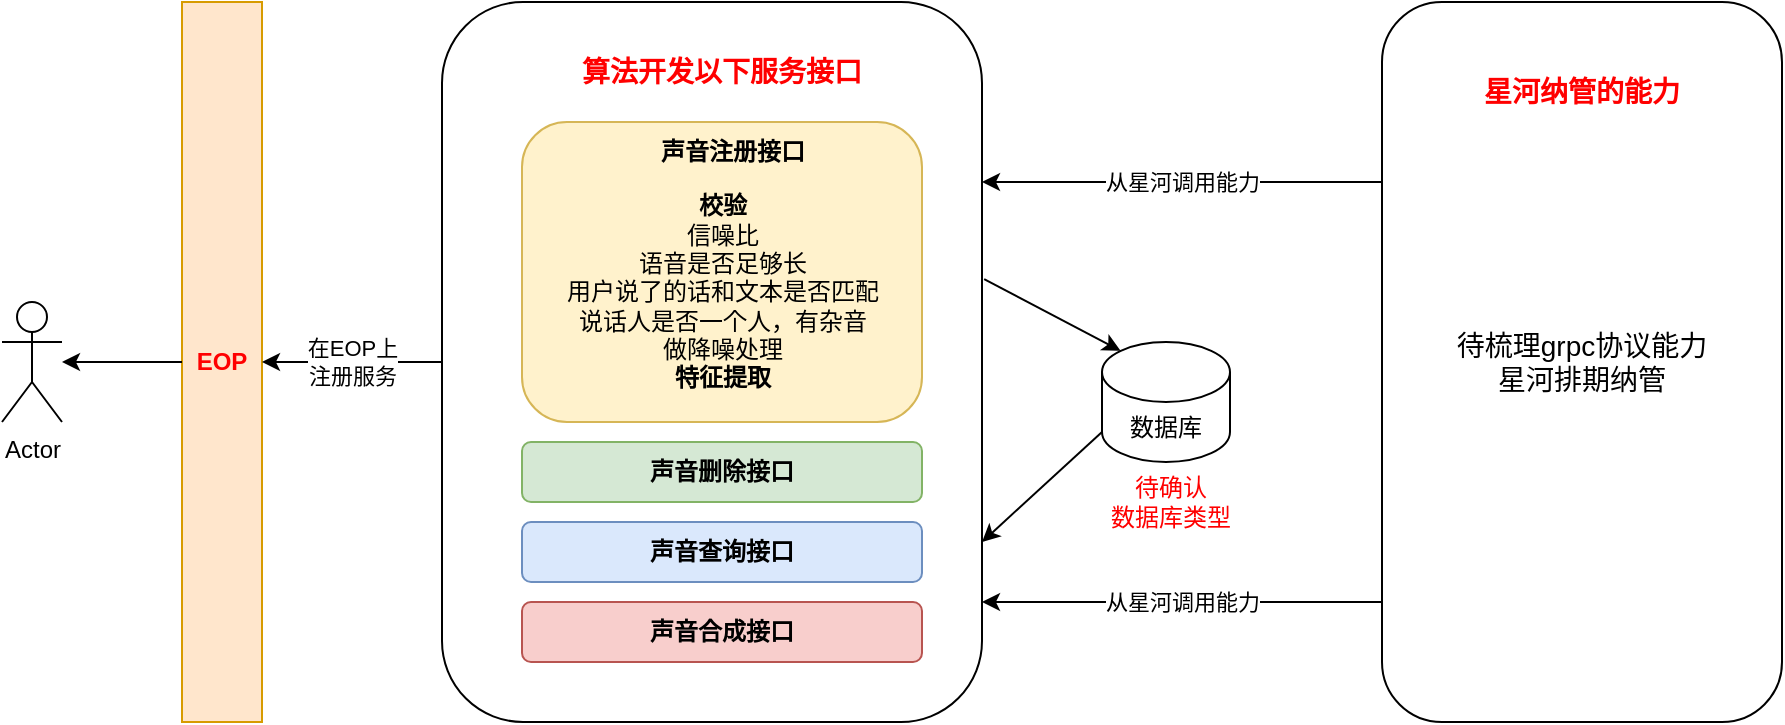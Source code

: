 <mxfile version="26.0.4">
  <diagram name="第 1 页" id="W5_Eh6WZ5-N1XiKOqgzU">
    <mxGraphModel dx="1781" dy="618" grid="1" gridSize="10" guides="1" tooltips="1" connect="1" arrows="1" fold="1" page="1" pageScale="1" pageWidth="827" pageHeight="1169" math="0" shadow="0">
      <root>
        <mxCell id="0" />
        <mxCell id="1" parent="0" />
        <mxCell id="8hqYbvLuznQ5aF8A1cHL-21" value="" style="rounded=1;whiteSpace=wrap;html=1;" vertex="1" parent="1">
          <mxGeometry x="50" y="80" width="270" height="360" as="geometry" />
        </mxCell>
        <mxCell id="8hqYbvLuznQ5aF8A1cHL-8" value="&lt;font style=&quot;text-wrap-mode: nowrap; font-size: 14px;&quot;&gt;待梳理grpc协议能力&lt;br&gt;星河排期纳管&lt;/font&gt;" style="rounded=1;whiteSpace=wrap;html=1;" vertex="1" parent="1">
          <mxGeometry x="520" y="80" width="200" height="360" as="geometry" />
        </mxCell>
        <mxCell id="WllOK95YWm6MOxgD5Ajx-18" value="" style="rounded=1;whiteSpace=wrap;html=1;fillColor=#fff2cc;strokeColor=#d6b656;" parent="1" vertex="1">
          <mxGeometry x="90" y="140" width="200" height="150" as="geometry" />
        </mxCell>
        <mxCell id="WllOK95YWm6MOxgD5Ajx-22" value="&lt;font size=&quot;1&quot; color=&quot;#ff0000&quot;&gt;&lt;b style=&quot;font-size: 14px;&quot;&gt;算法开发以下服务接口&lt;/b&gt;&lt;/font&gt;" style="text;html=1;align=center;verticalAlign=middle;whiteSpace=wrap;rounded=0;" parent="1" vertex="1">
          <mxGeometry x="110" y="100" width="160" height="30" as="geometry" />
        </mxCell>
        <mxCell id="WllOK95YWm6MOxgD5Ajx-23" value="&lt;font size=&quot;1&quot; color=&quot;#ff0000&quot;&gt;&lt;b style=&quot;font-size: 14px;&quot;&gt;星河纳管的能力&lt;/b&gt;&lt;/font&gt;" style="text;html=1;align=center;verticalAlign=middle;whiteSpace=wrap;rounded=0;" parent="1" vertex="1">
          <mxGeometry x="570" y="110" width="100" height="30" as="geometry" />
        </mxCell>
        <mxCell id="WllOK95YWm6MOxgD5Ajx-26" value="&lt;b&gt;声音删除接口&lt;/b&gt;" style="rounded=1;whiteSpace=wrap;html=1;fillColor=#d5e8d4;strokeColor=#82b366;" parent="1" vertex="1">
          <mxGeometry x="90" y="300" width="200" height="30" as="geometry" />
        </mxCell>
        <mxCell id="WllOK95YWm6MOxgD5Ajx-31" value="&lt;b&gt;声音查询接口&lt;/b&gt;" style="rounded=1;whiteSpace=wrap;html=1;fillColor=#dae8fc;strokeColor=#6c8ebf;" parent="1" vertex="1">
          <mxGeometry x="90" y="340" width="200" height="30" as="geometry" />
        </mxCell>
        <mxCell id="8hqYbvLuznQ5aF8A1cHL-1" value="&lt;b&gt;&lt;font&gt;校验&lt;/font&gt;&lt;/b&gt;&lt;div&gt;&lt;span style=&quot;background-color: transparent; color: light-dark(rgb(0, 0, 0), rgb(255, 255, 255));&quot;&gt;信噪比&lt;/span&gt;&lt;/div&gt;&lt;div&gt;&lt;div&gt;语音是否足够长&lt;/div&gt;&lt;div&gt;用户说了的话和文本是否匹配&lt;/div&gt;&lt;div&gt;说话人是否一个人，有杂音&lt;/div&gt;&lt;div&gt;做降噪处理&lt;/div&gt;&lt;/div&gt;&lt;div&gt;&lt;b&gt;&lt;font&gt;特征提取&lt;/font&gt;&lt;/b&gt;&lt;/div&gt;" style="text;html=1;align=center;verticalAlign=middle;resizable=0;points=[];autosize=1;strokeColor=none;fillColor=none;" vertex="1" parent="1">
          <mxGeometry x="100" y="170" width="180" height="110" as="geometry" />
        </mxCell>
        <mxCell id="8hqYbvLuznQ5aF8A1cHL-11" value="&lt;b&gt;声音注册接口&lt;/b&gt;" style="text;html=1;align=center;verticalAlign=middle;resizable=0;points=[];autosize=1;strokeColor=none;fillColor=none;" vertex="1" parent="1">
          <mxGeometry x="145" y="140" width="100" height="30" as="geometry" />
        </mxCell>
        <mxCell id="8hqYbvLuznQ5aF8A1cHL-13" value="&lt;b&gt;声音合成接口&lt;/b&gt;" style="rounded=1;whiteSpace=wrap;html=1;fillColor=#f8cecc;strokeColor=#b85450;" vertex="1" parent="1">
          <mxGeometry x="90" y="380" width="200" height="30" as="geometry" />
        </mxCell>
        <mxCell id="8hqYbvLuznQ5aF8A1cHL-15" value="数据库" style="shape=cylinder3;whiteSpace=wrap;html=1;boundedLbl=1;backgroundOutline=1;size=15;" vertex="1" parent="1">
          <mxGeometry x="380" y="250" width="64" height="60" as="geometry" />
        </mxCell>
        <mxCell id="8hqYbvLuznQ5aF8A1cHL-16" value="&lt;font style=&quot;color: rgb(255, 0, 0);&quot;&gt;待确认&lt;/font&gt;&lt;div&gt;&lt;font style=&quot;color: rgb(255, 0, 0);&quot;&gt;数据库类型&lt;/font&gt;&lt;/div&gt;" style="text;html=1;align=center;verticalAlign=middle;resizable=0;points=[];autosize=1;strokeColor=none;fillColor=none;" vertex="1" parent="1">
          <mxGeometry x="374" y="310" width="80" height="40" as="geometry" />
        </mxCell>
        <mxCell id="8hqYbvLuznQ5aF8A1cHL-17" value="" style="endArrow=classic;html=1;rounded=0;exitX=0;exitY=0.25;exitDx=0;exitDy=0;entryX=1;entryY=0.25;entryDx=0;entryDy=0;" edge="1" parent="1" source="8hqYbvLuznQ5aF8A1cHL-8" target="8hqYbvLuznQ5aF8A1cHL-21">
          <mxGeometry relative="1" as="geometry">
            <mxPoint x="330" y="260" as="sourcePoint" />
            <mxPoint x="320" y="210" as="targetPoint" />
          </mxGeometry>
        </mxCell>
        <mxCell id="8hqYbvLuznQ5aF8A1cHL-18" value="从星河调用能力" style="edgeLabel;resizable=0;html=1;;align=center;verticalAlign=middle;" connectable="0" vertex="1" parent="8hqYbvLuznQ5aF8A1cHL-17">
          <mxGeometry relative="1" as="geometry" />
        </mxCell>
        <mxCell id="8hqYbvLuznQ5aF8A1cHL-22" value="&lt;b&gt;&lt;font style=&quot;color: rgb(255, 0, 0);&quot;&gt;EOP&lt;/font&gt;&lt;/b&gt;" style="rounded=0;whiteSpace=wrap;html=1;fillColor=#ffe6cc;strokeColor=#d79b00;" vertex="1" parent="1">
          <mxGeometry x="-80" y="80" width="40" height="360" as="geometry" />
        </mxCell>
        <mxCell id="8hqYbvLuznQ5aF8A1cHL-24" value="" style="endArrow=classic;html=1;rounded=0;exitX=0;exitY=0.5;exitDx=0;exitDy=0;entryX=1;entryY=0.5;entryDx=0;entryDy=0;" edge="1" parent="1" source="8hqYbvLuznQ5aF8A1cHL-21" target="8hqYbvLuznQ5aF8A1cHL-22">
          <mxGeometry relative="1" as="geometry">
            <mxPoint x="170" y="280" as="sourcePoint" />
            <mxPoint x="270" y="280" as="targetPoint" />
          </mxGeometry>
        </mxCell>
        <mxCell id="8hqYbvLuznQ5aF8A1cHL-25" value="在EOP上&lt;div&gt;注册服务&lt;/div&gt;" style="edgeLabel;resizable=0;html=1;;align=center;verticalAlign=middle;" connectable="0" vertex="1" parent="8hqYbvLuznQ5aF8A1cHL-24">
          <mxGeometry relative="1" as="geometry" />
        </mxCell>
        <mxCell id="8hqYbvLuznQ5aF8A1cHL-26" value="" style="endArrow=classic;html=1;rounded=0;exitX=1.004;exitY=0.385;exitDx=0;exitDy=0;exitPerimeter=0;entryX=0.145;entryY=0;entryDx=0;entryDy=4.35;entryPerimeter=0;" edge="1" parent="1" source="8hqYbvLuznQ5aF8A1cHL-21" target="8hqYbvLuznQ5aF8A1cHL-15">
          <mxGeometry width="50" height="50" relative="1" as="geometry">
            <mxPoint x="330" y="300" as="sourcePoint" />
            <mxPoint x="380" y="250" as="targetPoint" />
          </mxGeometry>
        </mxCell>
        <mxCell id="8hqYbvLuznQ5aF8A1cHL-27" value="" style="endArrow=classic;html=1;rounded=0;exitX=0;exitY=1;exitDx=0;exitDy=-15;exitPerimeter=0;entryX=1;entryY=0.75;entryDx=0;entryDy=0;" edge="1" parent="1" source="8hqYbvLuznQ5aF8A1cHL-15" target="8hqYbvLuznQ5aF8A1cHL-21">
          <mxGeometry width="50" height="50" relative="1" as="geometry">
            <mxPoint x="330" y="300" as="sourcePoint" />
            <mxPoint x="380" y="250" as="targetPoint" />
          </mxGeometry>
        </mxCell>
        <mxCell id="8hqYbvLuznQ5aF8A1cHL-30" value="" style="endArrow=classic;html=1;rounded=0;exitX=0;exitY=0.25;exitDx=0;exitDy=0;entryX=1;entryY=0.25;entryDx=0;entryDy=0;" edge="1" parent="1">
          <mxGeometry relative="1" as="geometry">
            <mxPoint x="520" y="380" as="sourcePoint" />
            <mxPoint x="320" y="380" as="targetPoint" />
          </mxGeometry>
        </mxCell>
        <mxCell id="8hqYbvLuznQ5aF8A1cHL-31" value="从星河调用能力" style="edgeLabel;resizable=0;html=1;;align=center;verticalAlign=middle;" connectable="0" vertex="1" parent="8hqYbvLuznQ5aF8A1cHL-30">
          <mxGeometry relative="1" as="geometry" />
        </mxCell>
        <mxCell id="8hqYbvLuznQ5aF8A1cHL-32" value="Actor" style="shape=umlActor;verticalLabelPosition=bottom;verticalAlign=top;html=1;outlineConnect=0;" vertex="1" parent="1">
          <mxGeometry x="-170" y="230" width="30" height="60" as="geometry" />
        </mxCell>
        <mxCell id="8hqYbvLuznQ5aF8A1cHL-34" value="" style="endArrow=classic;html=1;rounded=0;exitX=0;exitY=0.5;exitDx=0;exitDy=0;" edge="1" parent="1" source="8hqYbvLuznQ5aF8A1cHL-22" target="8hqYbvLuznQ5aF8A1cHL-32">
          <mxGeometry relative="1" as="geometry">
            <mxPoint x="90" y="270" as="sourcePoint" />
            <mxPoint x="190" y="270" as="targetPoint" />
          </mxGeometry>
        </mxCell>
      </root>
    </mxGraphModel>
  </diagram>
</mxfile>
